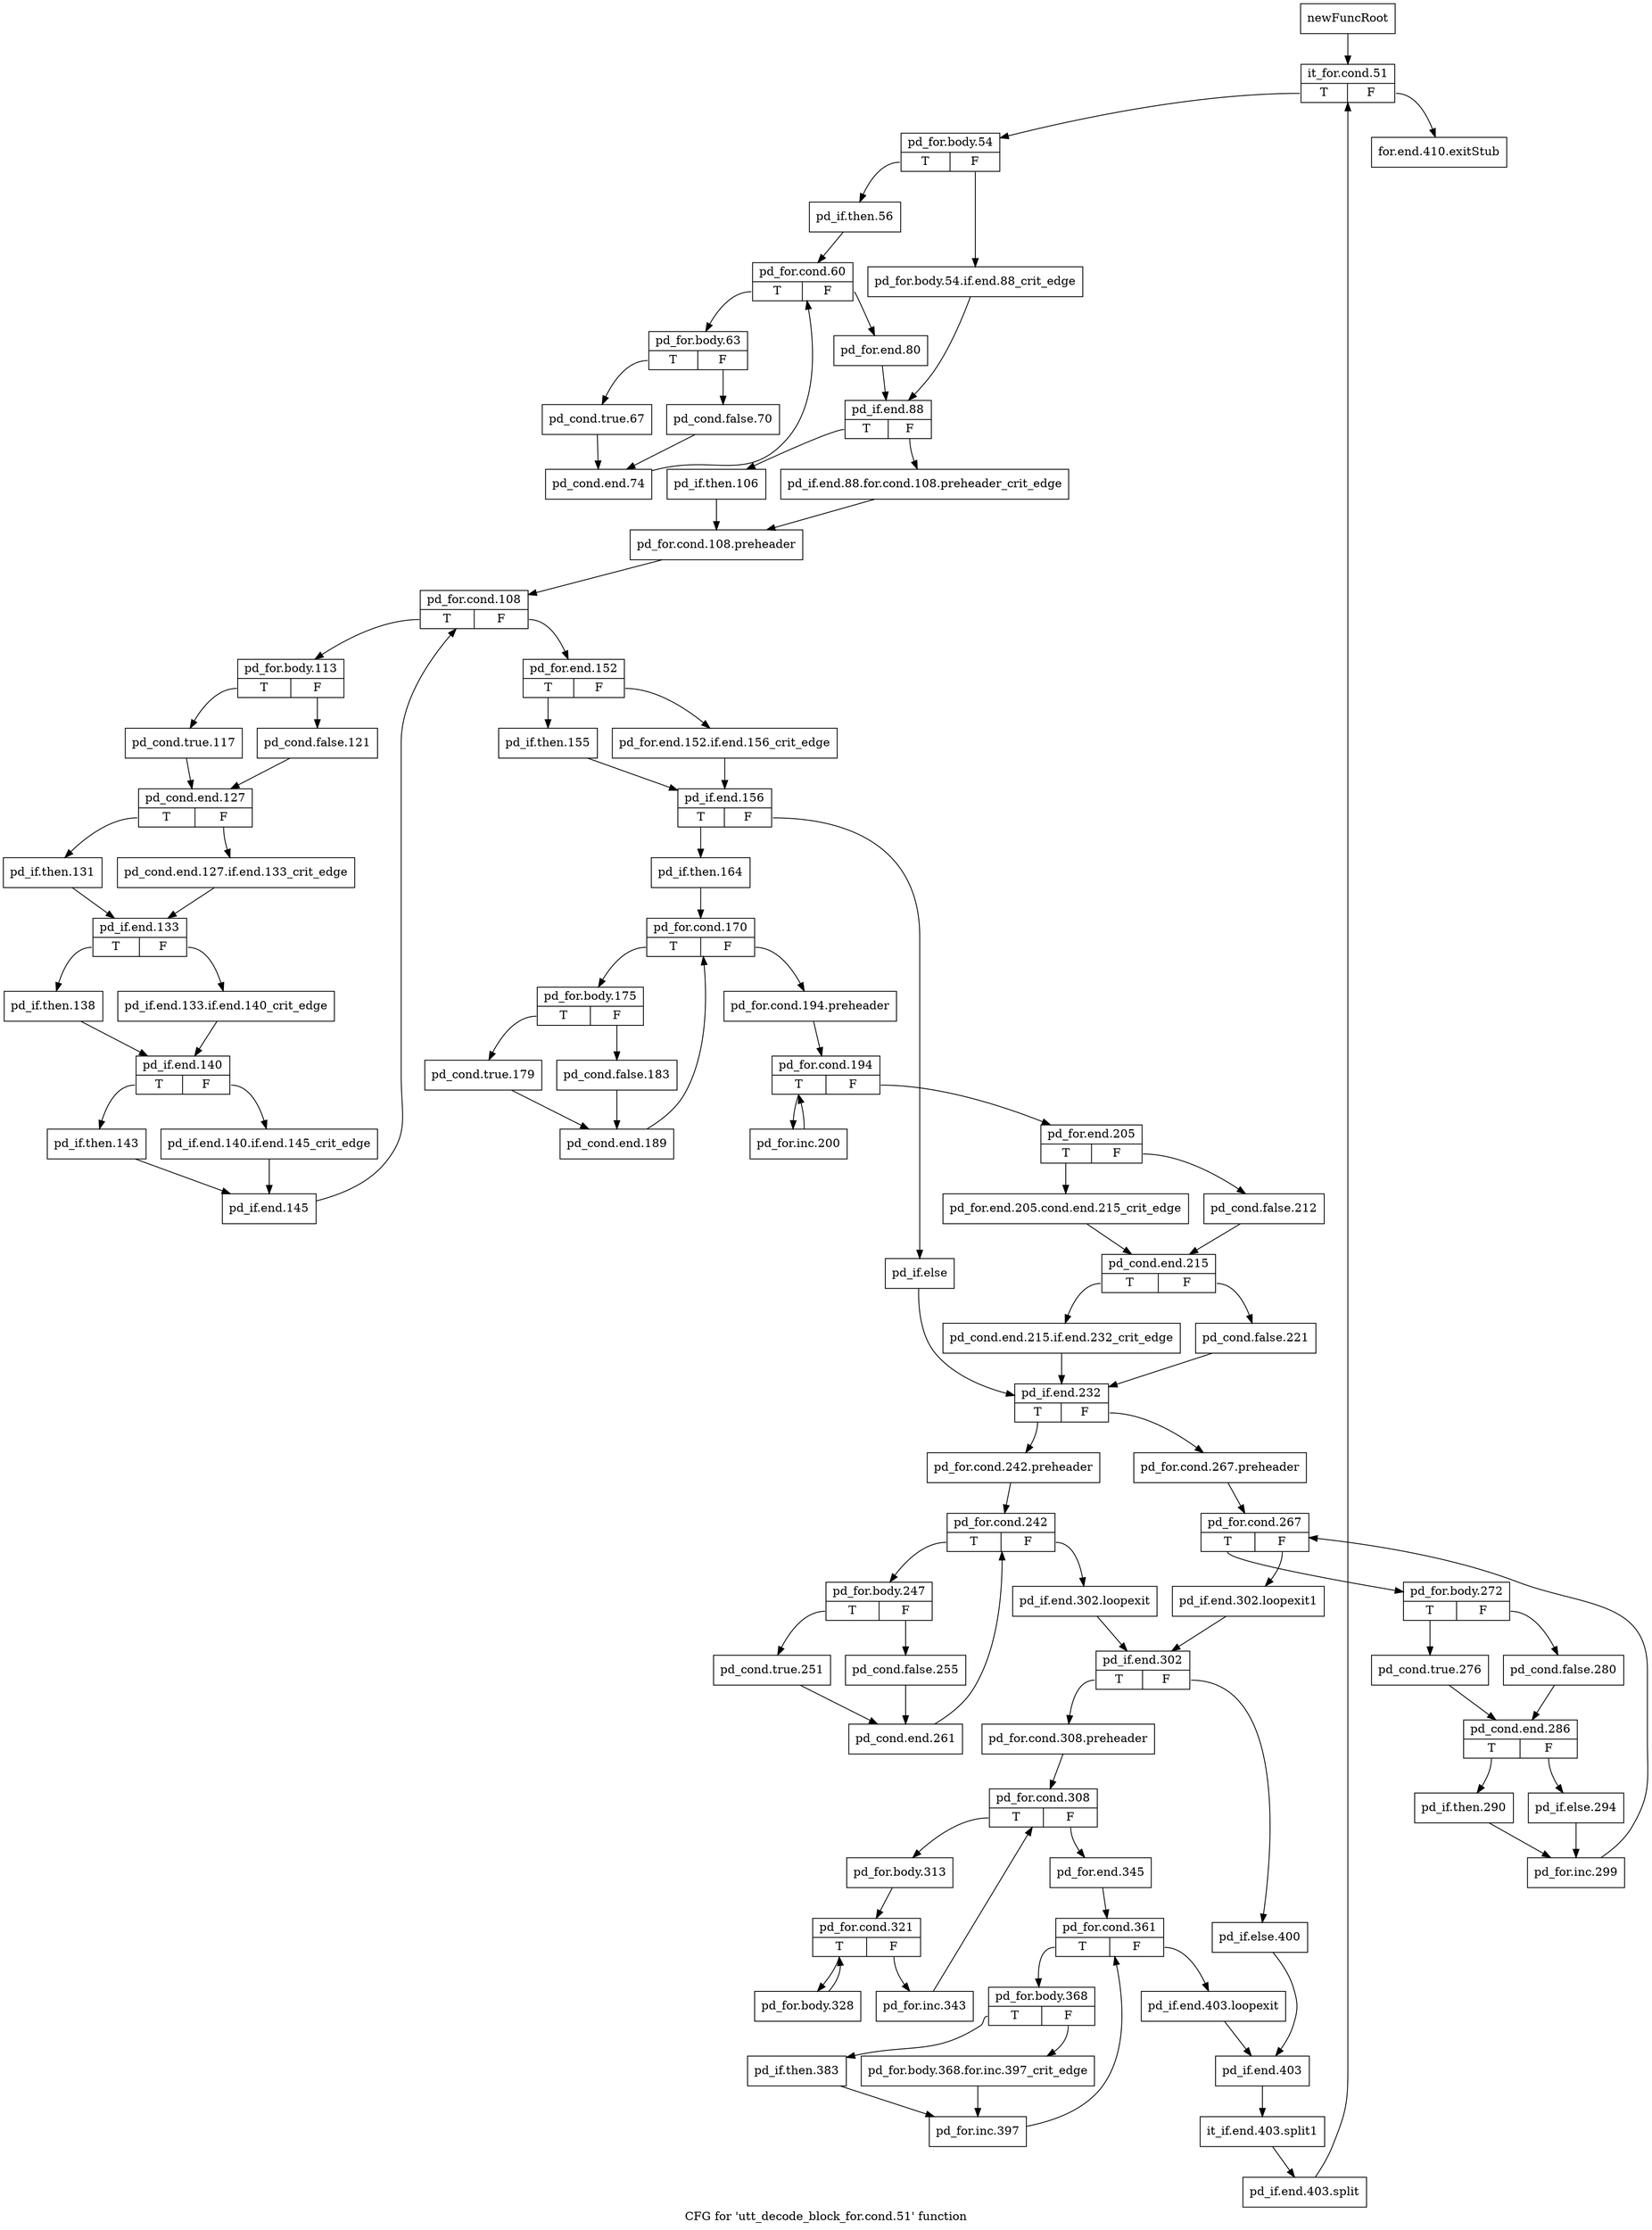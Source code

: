 digraph "CFG for 'utt_decode_block_for.cond.51' function" {
	label="CFG for 'utt_decode_block_for.cond.51' function";

	Node0x1370ec0 [shape=record,label="{newFuncRoot}"];
	Node0x1370ec0 -> Node0x1370f60;
	Node0x1370f10 [shape=record,label="{for.end.410.exitStub}"];
	Node0x1370f60 [shape=record,label="{it_for.cond.51|{<s0>T|<s1>F}}"];
	Node0x1370f60:s0 -> Node0x1370fb0;
	Node0x1370f60:s1 -> Node0x1370f10;
	Node0x1370fb0 [shape=record,label="{pd_for.body.54|{<s0>T|<s1>F}}"];
	Node0x1370fb0:s0 -> Node0x1371050;
	Node0x1370fb0:s1 -> Node0x1371000;
	Node0x1371000 [shape=record,label="{pd_for.body.54.if.end.88_crit_edge}"];
	Node0x1371000 -> Node0x1371140;
	Node0x1371050 [shape=record,label="{pd_if.then.56}"];
	Node0x1371050 -> Node0x13710a0;
	Node0x13710a0 [shape=record,label="{pd_for.cond.60|{<s0>T|<s1>F}}"];
	Node0x13710a0:s0 -> Node0x13727c0;
	Node0x13710a0:s1 -> Node0x13710f0;
	Node0x13710f0 [shape=record,label="{pd_for.end.80}"];
	Node0x13710f0 -> Node0x1371140;
	Node0x1371140 [shape=record,label="{pd_if.end.88|{<s0>T|<s1>F}}"];
	Node0x1371140:s0 -> Node0x13711e0;
	Node0x1371140:s1 -> Node0x1371190;
	Node0x1371190 [shape=record,label="{pd_if.end.88.for.cond.108.preheader_crit_edge}"];
	Node0x1371190 -> Node0x1371230;
	Node0x13711e0 [shape=record,label="{pd_if.then.106}"];
	Node0x13711e0 -> Node0x1371230;
	Node0x1371230 [shape=record,label="{pd_for.cond.108.preheader}"];
	Node0x1371230 -> Node0x1371280;
	Node0x1371280 [shape=record,label="{pd_for.cond.108|{<s0>T|<s1>F}}"];
	Node0x1371280:s0 -> Node0x13723b0;
	Node0x1371280:s1 -> Node0x13712d0;
	Node0x13712d0 [shape=record,label="{pd_for.end.152|{<s0>T|<s1>F}}"];
	Node0x13712d0:s0 -> Node0x1371370;
	Node0x13712d0:s1 -> Node0x1371320;
	Node0x1371320 [shape=record,label="{pd_for.end.152.if.end.156_crit_edge}"];
	Node0x1371320 -> Node0x13713c0;
	Node0x1371370 [shape=record,label="{pd_if.then.155}"];
	Node0x1371370 -> Node0x13713c0;
	Node0x13713c0 [shape=record,label="{pd_if.end.156|{<s0>T|<s1>F}}"];
	Node0x13713c0:s0 -> Node0x1371460;
	Node0x13713c0:s1 -> Node0x1371410;
	Node0x1371410 [shape=record,label="{pd_if.else}"];
	Node0x1371410 -> Node0x1371780;
	Node0x1371460 [shape=record,label="{pd_if.then.164}"];
	Node0x1371460 -> Node0x13714b0;
	Node0x13714b0 [shape=record,label="{pd_for.cond.170|{<s0>T|<s1>F}}"];
	Node0x13714b0:s0 -> Node0x1372270;
	Node0x13714b0:s1 -> Node0x1371500;
	Node0x1371500 [shape=record,label="{pd_for.cond.194.preheader}"];
	Node0x1371500 -> Node0x1371550;
	Node0x1371550 [shape=record,label="{pd_for.cond.194|{<s0>T|<s1>F}}"];
	Node0x1371550:s0 -> Node0x1372220;
	Node0x1371550:s1 -> Node0x13715a0;
	Node0x13715a0 [shape=record,label="{pd_for.end.205|{<s0>T|<s1>F}}"];
	Node0x13715a0:s0 -> Node0x1371640;
	Node0x13715a0:s1 -> Node0x13715f0;
	Node0x13715f0 [shape=record,label="{pd_cond.false.212}"];
	Node0x13715f0 -> Node0x1371690;
	Node0x1371640 [shape=record,label="{pd_for.end.205.cond.end.215_crit_edge}"];
	Node0x1371640 -> Node0x1371690;
	Node0x1371690 [shape=record,label="{pd_cond.end.215|{<s0>T|<s1>F}}"];
	Node0x1371690:s0 -> Node0x1371730;
	Node0x1371690:s1 -> Node0x13716e0;
	Node0x13716e0 [shape=record,label="{pd_cond.false.221}"];
	Node0x13716e0 -> Node0x1371780;
	Node0x1371730 [shape=record,label="{pd_cond.end.215.if.end.232_crit_edge}"];
	Node0x1371730 -> Node0x1371780;
	Node0x1371780 [shape=record,label="{pd_if.end.232|{<s0>T|<s1>F}}"];
	Node0x1371780:s0 -> Node0x1371af0;
	Node0x1371780:s1 -> Node0x13717d0;
	Node0x13717d0 [shape=record,label="{pd_for.cond.267.preheader}"];
	Node0x13717d0 -> Node0x1371820;
	Node0x1371820 [shape=record,label="{pd_for.cond.267|{<s0>T|<s1>F}}"];
	Node0x1371820:s0 -> Node0x13718c0;
	Node0x1371820:s1 -> Node0x1371870;
	Node0x1371870 [shape=record,label="{pd_if.end.302.loopexit1}"];
	Node0x1371870 -> Node0x1371be0;
	Node0x13718c0 [shape=record,label="{pd_for.body.272|{<s0>T|<s1>F}}"];
	Node0x13718c0:s0 -> Node0x1371960;
	Node0x13718c0:s1 -> Node0x1371910;
	Node0x1371910 [shape=record,label="{pd_cond.false.280}"];
	Node0x1371910 -> Node0x13719b0;
	Node0x1371960 [shape=record,label="{pd_cond.true.276}"];
	Node0x1371960 -> Node0x13719b0;
	Node0x13719b0 [shape=record,label="{pd_cond.end.286|{<s0>T|<s1>F}}"];
	Node0x13719b0:s0 -> Node0x1371a50;
	Node0x13719b0:s1 -> Node0x1371a00;
	Node0x1371a00 [shape=record,label="{pd_if.else.294}"];
	Node0x1371a00 -> Node0x1371aa0;
	Node0x1371a50 [shape=record,label="{pd_if.then.290}"];
	Node0x1371a50 -> Node0x1371aa0;
	Node0x1371aa0 [shape=record,label="{pd_for.inc.299}"];
	Node0x1371aa0 -> Node0x1371820;
	Node0x1371af0 [shape=record,label="{pd_for.cond.242.preheader}"];
	Node0x1371af0 -> Node0x1371b40;
	Node0x1371b40 [shape=record,label="{pd_for.cond.242|{<s0>T|<s1>F}}"];
	Node0x1371b40:s0 -> Node0x13720e0;
	Node0x1371b40:s1 -> Node0x1371b90;
	Node0x1371b90 [shape=record,label="{pd_if.end.302.loopexit}"];
	Node0x1371b90 -> Node0x1371be0;
	Node0x1371be0 [shape=record,label="{pd_if.end.302|{<s0>T|<s1>F}}"];
	Node0x1371be0:s0 -> Node0x1371c80;
	Node0x1371be0:s1 -> Node0x1371c30;
	Node0x1371c30 [shape=record,label="{pd_if.else.400}"];
	Node0x1371c30 -> Node0x1371e10;
	Node0x1371c80 [shape=record,label="{pd_for.cond.308.preheader}"];
	Node0x1371c80 -> Node0x1371cd0;
	Node0x1371cd0 [shape=record,label="{pd_for.cond.308|{<s0>T|<s1>F}}"];
	Node0x1371cd0:s0 -> Node0x1371fa0;
	Node0x1371cd0:s1 -> Node0x1371d20;
	Node0x1371d20 [shape=record,label="{pd_for.end.345}"];
	Node0x1371d20 -> Node0x1371d70;
	Node0x1371d70 [shape=record,label="{pd_for.cond.361|{<s0>T|<s1>F}}"];
	Node0x1371d70:s0 -> Node0x1371e60;
	Node0x1371d70:s1 -> Node0x1371dc0;
	Node0x1371dc0 [shape=record,label="{pd_if.end.403.loopexit}"];
	Node0x1371dc0 -> Node0x1371e10;
	Node0x1371e10 [shape=record,label="{pd_if.end.403}"];
	Node0x1371e10 -> Node0x16047c0;
	Node0x16047c0 [shape=record,label="{it_if.end.403.split1}"];
	Node0x16047c0 -> Node0x16757f0;
	Node0x16757f0 [shape=record,label="{pd_if.end.403.split}"];
	Node0x16757f0 -> Node0x1370f60;
	Node0x1371e60 [shape=record,label="{pd_for.body.368|{<s0>T|<s1>F}}"];
	Node0x1371e60:s0 -> Node0x1371f00;
	Node0x1371e60:s1 -> Node0x1371eb0;
	Node0x1371eb0 [shape=record,label="{pd_for.body.368.for.inc.397_crit_edge}"];
	Node0x1371eb0 -> Node0x1371f50;
	Node0x1371f00 [shape=record,label="{pd_if.then.383}"];
	Node0x1371f00 -> Node0x1371f50;
	Node0x1371f50 [shape=record,label="{pd_for.inc.397}"];
	Node0x1371f50 -> Node0x1371d70;
	Node0x1371fa0 [shape=record,label="{pd_for.body.313}"];
	Node0x1371fa0 -> Node0x1371ff0;
	Node0x1371ff0 [shape=record,label="{pd_for.cond.321|{<s0>T|<s1>F}}"];
	Node0x1371ff0:s0 -> Node0x1372090;
	Node0x1371ff0:s1 -> Node0x1372040;
	Node0x1372040 [shape=record,label="{pd_for.inc.343}"];
	Node0x1372040 -> Node0x1371cd0;
	Node0x1372090 [shape=record,label="{pd_for.body.328}"];
	Node0x1372090 -> Node0x1371ff0;
	Node0x13720e0 [shape=record,label="{pd_for.body.247|{<s0>T|<s1>F}}"];
	Node0x13720e0:s0 -> Node0x1372180;
	Node0x13720e0:s1 -> Node0x1372130;
	Node0x1372130 [shape=record,label="{pd_cond.false.255}"];
	Node0x1372130 -> Node0x13721d0;
	Node0x1372180 [shape=record,label="{pd_cond.true.251}"];
	Node0x1372180 -> Node0x13721d0;
	Node0x13721d0 [shape=record,label="{pd_cond.end.261}"];
	Node0x13721d0 -> Node0x1371b40;
	Node0x1372220 [shape=record,label="{pd_for.inc.200}"];
	Node0x1372220 -> Node0x1371550;
	Node0x1372270 [shape=record,label="{pd_for.body.175|{<s0>T|<s1>F}}"];
	Node0x1372270:s0 -> Node0x1372310;
	Node0x1372270:s1 -> Node0x13722c0;
	Node0x13722c0 [shape=record,label="{pd_cond.false.183}"];
	Node0x13722c0 -> Node0x1372360;
	Node0x1372310 [shape=record,label="{pd_cond.true.179}"];
	Node0x1372310 -> Node0x1372360;
	Node0x1372360 [shape=record,label="{pd_cond.end.189}"];
	Node0x1372360 -> Node0x13714b0;
	Node0x13723b0 [shape=record,label="{pd_for.body.113|{<s0>T|<s1>F}}"];
	Node0x13723b0:s0 -> Node0x1372450;
	Node0x13723b0:s1 -> Node0x1372400;
	Node0x1372400 [shape=record,label="{pd_cond.false.121}"];
	Node0x1372400 -> Node0x13724a0;
	Node0x1372450 [shape=record,label="{pd_cond.true.117}"];
	Node0x1372450 -> Node0x13724a0;
	Node0x13724a0 [shape=record,label="{pd_cond.end.127|{<s0>T|<s1>F}}"];
	Node0x13724a0:s0 -> Node0x1372540;
	Node0x13724a0:s1 -> Node0x13724f0;
	Node0x13724f0 [shape=record,label="{pd_cond.end.127.if.end.133_crit_edge}"];
	Node0x13724f0 -> Node0x1372590;
	Node0x1372540 [shape=record,label="{pd_if.then.131}"];
	Node0x1372540 -> Node0x1372590;
	Node0x1372590 [shape=record,label="{pd_if.end.133|{<s0>T|<s1>F}}"];
	Node0x1372590:s0 -> Node0x1372630;
	Node0x1372590:s1 -> Node0x13725e0;
	Node0x13725e0 [shape=record,label="{pd_if.end.133.if.end.140_crit_edge}"];
	Node0x13725e0 -> Node0x1372680;
	Node0x1372630 [shape=record,label="{pd_if.then.138}"];
	Node0x1372630 -> Node0x1372680;
	Node0x1372680 [shape=record,label="{pd_if.end.140|{<s0>T|<s1>F}}"];
	Node0x1372680:s0 -> Node0x1372720;
	Node0x1372680:s1 -> Node0x13726d0;
	Node0x13726d0 [shape=record,label="{pd_if.end.140.if.end.145_crit_edge}"];
	Node0x13726d0 -> Node0x1372770;
	Node0x1372720 [shape=record,label="{pd_if.then.143}"];
	Node0x1372720 -> Node0x1372770;
	Node0x1372770 [shape=record,label="{pd_if.end.145}"];
	Node0x1372770 -> Node0x1371280;
	Node0x13727c0 [shape=record,label="{pd_for.body.63|{<s0>T|<s1>F}}"];
	Node0x13727c0:s0 -> Node0x1372860;
	Node0x13727c0:s1 -> Node0x1372810;
	Node0x1372810 [shape=record,label="{pd_cond.false.70}"];
	Node0x1372810 -> Node0x13728b0;
	Node0x1372860 [shape=record,label="{pd_cond.true.67}"];
	Node0x1372860 -> Node0x13728b0;
	Node0x13728b0 [shape=record,label="{pd_cond.end.74}"];
	Node0x13728b0 -> Node0x13710a0;
}
